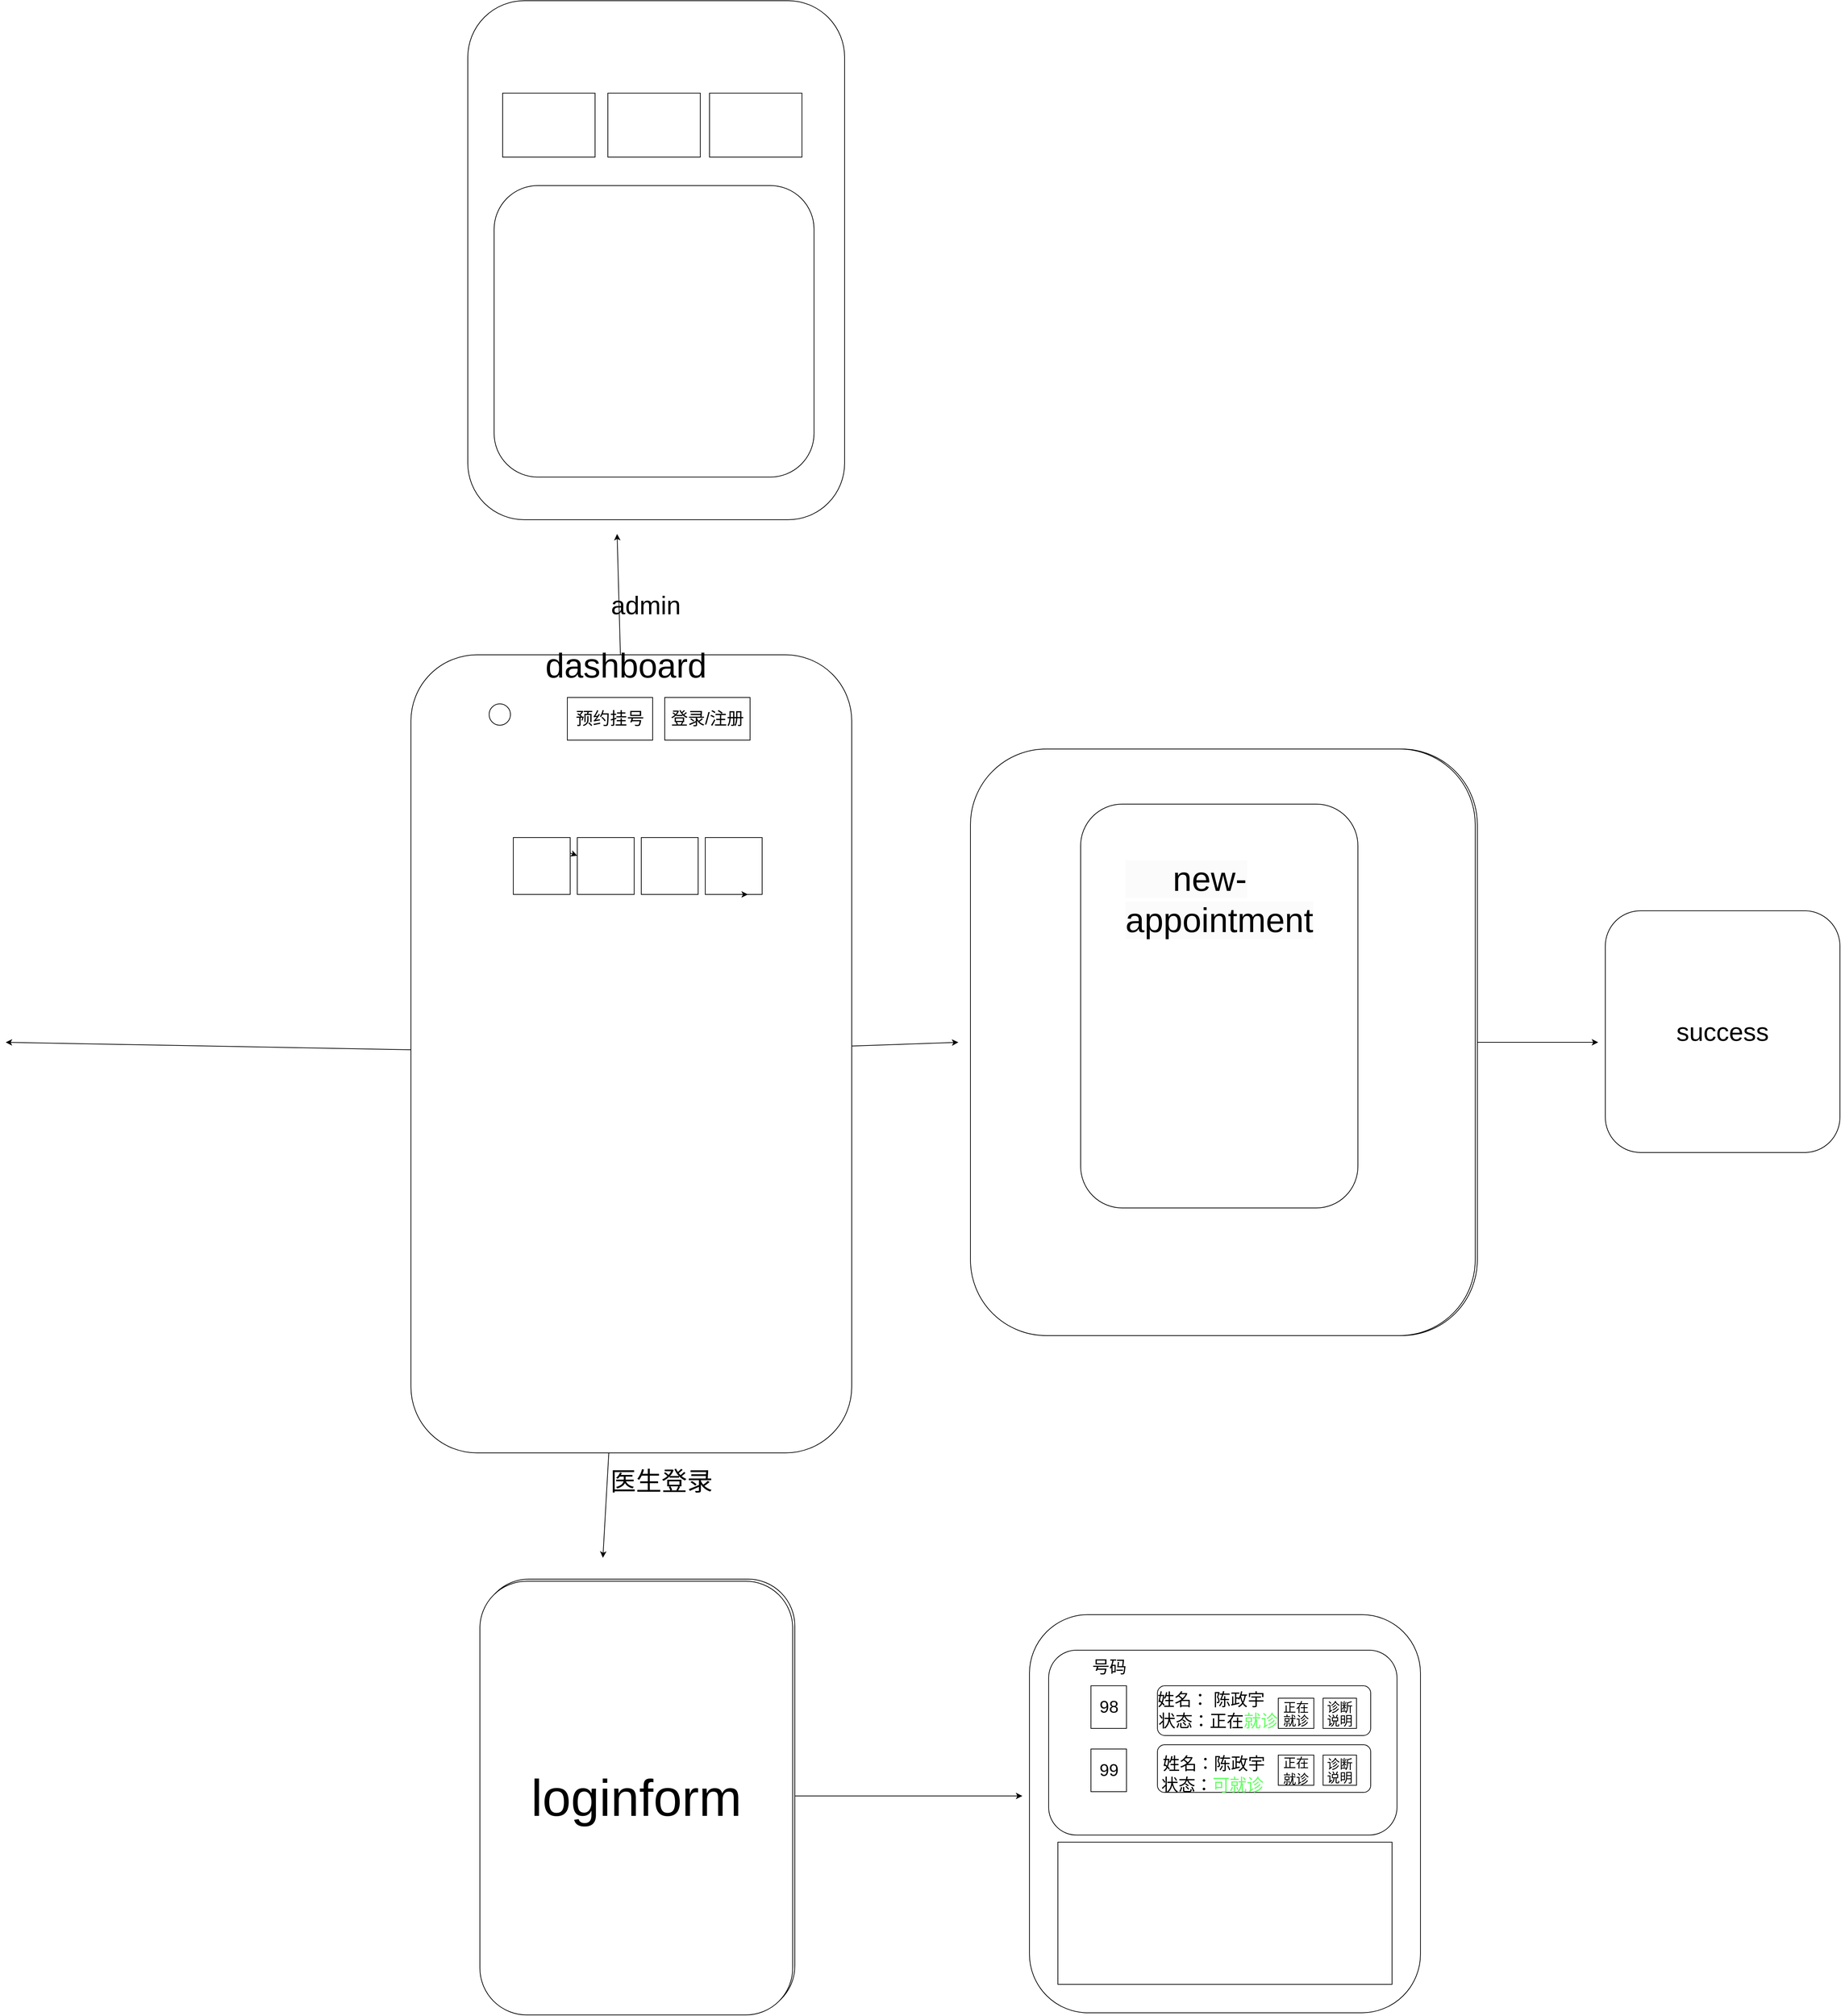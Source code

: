 <mxfile>
    <diagram id="zGYb7RIIhZ7ws5wGuFXv" name="第 1 页">
        <mxGraphModel dx="1818" dy="1657" grid="1" gridSize="10" guides="1" tooltips="1" connect="1" arrows="1" fold="1" page="1" pageScale="1" pageWidth="827" pageHeight="1169" math="0" shadow="0">
            <root>
                <mxCell id="0"/>
                <mxCell id="1" parent="0"/>
                <mxCell id="24" style="edgeStyle=none;html=1;" parent="1" source="2" edge="1">
                    <mxGeometry relative="1" as="geometry">
                        <mxPoint x="810" y="485" as="targetPoint"/>
                    </mxGeometry>
                </mxCell>
                <mxCell id="27" style="edgeStyle=none;html=1;fontSize=72;" parent="1" source="2" edge="1">
                    <mxGeometry relative="1" as="geometry">
                        <mxPoint x="310" y="1210" as="targetPoint"/>
                    </mxGeometry>
                </mxCell>
                <mxCell id="33" style="edgeStyle=none;html=1;fontSize=36;" parent="1" source="2" edge="1">
                    <mxGeometry relative="1" as="geometry">
                        <mxPoint x="330" y="-230" as="targetPoint"/>
                    </mxGeometry>
                </mxCell>
                <mxCell id="42" style="edgeStyle=none;html=1;fontSize=36;" parent="1" source="2" edge="1">
                    <mxGeometry relative="1" as="geometry">
                        <mxPoint x="-530" y="485" as="targetPoint"/>
                    </mxGeometry>
                </mxCell>
                <mxCell id="2" value="" style="rounded=1;whiteSpace=wrap;html=1;" parent="1" vertex="1">
                    <mxGeometry x="40" y="-60" width="620" height="1122.5" as="geometry"/>
                </mxCell>
                <mxCell id="17" value="" style="ellipse;whiteSpace=wrap;html=1;aspect=fixed;" parent="1" vertex="1">
                    <mxGeometry x="150" y="9" width="30" height="30" as="geometry"/>
                </mxCell>
                <mxCell id="18" value="" style="whiteSpace=wrap;html=1;aspect=fixed;" parent="1" vertex="1">
                    <mxGeometry x="274" y="197" width="80" height="80" as="geometry"/>
                </mxCell>
                <mxCell id="84" style="edgeStyle=none;html=1;exitX=0.25;exitY=0;exitDx=0;exitDy=0;fontSize=24;" parent="1" source="21" target="18" edge="1">
                    <mxGeometry relative="1" as="geometry"/>
                </mxCell>
                <mxCell id="21" value="" style="whiteSpace=wrap;html=1;aspect=fixed;" parent="1" vertex="1">
                    <mxGeometry x="184" y="197" width="80" height="80" as="geometry"/>
                </mxCell>
                <mxCell id="22" value="" style="whiteSpace=wrap;html=1;aspect=fixed;" parent="1" vertex="1">
                    <mxGeometry x="364" y="197" width="80" height="80" as="geometry"/>
                </mxCell>
                <mxCell id="23" value="" style="whiteSpace=wrap;html=1;aspect=fixed;" parent="1" vertex="1">
                    <mxGeometry x="454" y="197" width="80" height="80" as="geometry"/>
                </mxCell>
                <mxCell id="40" style="edgeStyle=none;html=1;fontSize=36;" parent="1" source="25" edge="1">
                    <mxGeometry relative="1" as="geometry">
                        <mxPoint x="1710" y="485" as="targetPoint"/>
                    </mxGeometry>
                </mxCell>
                <mxCell id="25" value="" style="rounded=1;whiteSpace=wrap;html=1;" parent="1" vertex="1">
                    <mxGeometry x="830" y="72.5" width="710" height="825" as="geometry"/>
                </mxCell>
                <mxCell id="26" value="&lt;font style=&quot;font-size: 72px;&quot;&gt;form&lt;/font&gt;" style="rounded=0;whiteSpace=wrap;html=1;" parent="1" vertex="1">
                    <mxGeometry x="1015" y="139" width="360" height="578" as="geometry"/>
                </mxCell>
                <mxCell id="30" style="edgeStyle=none;html=1;fontSize=36;" parent="1" source="28" edge="1">
                    <mxGeometry relative="1" as="geometry">
                        <mxPoint x="900" y="1545" as="targetPoint"/>
                    </mxGeometry>
                </mxCell>
                <mxCell id="28" value="loginform" style="rounded=1;whiteSpace=wrap;html=1;fontSize=72;" parent="1" vertex="1">
                    <mxGeometry x="140" y="1240" width="440" height="610" as="geometry"/>
                </mxCell>
                <mxCell id="29" value="&lt;font style=&quot;font-size: 36px;&quot;&gt;医生登录&lt;/font&gt;" style="text;html=1;align=center;verticalAlign=middle;resizable=0;points=[];autosize=1;strokeColor=none;fillColor=none;fontSize=72;" parent="1" vertex="1">
                    <mxGeometry x="307" y="1040" width="170" height="100" as="geometry"/>
                </mxCell>
                <mxCell id="31" value="" style="rounded=1;whiteSpace=wrap;html=1;fontSize=36;" parent="1" vertex="1">
                    <mxGeometry x="910" y="1290" width="550" height="560" as="geometry"/>
                </mxCell>
                <mxCell id="32" value="" style="rounded=1;whiteSpace=wrap;html=1;fontSize=36;" parent="1" vertex="1">
                    <mxGeometry x="937" y="1340" width="490" height="260" as="geometry"/>
                </mxCell>
                <mxCell id="34" value="" style="rounded=1;whiteSpace=wrap;html=1;fontSize=36;" parent="1" vertex="1">
                    <mxGeometry x="120" y="-980" width="530" height="730" as="geometry"/>
                </mxCell>
                <mxCell id="35" value="admin" style="text;html=1;align=center;verticalAlign=middle;resizable=0;points=[];autosize=1;strokeColor=none;fillColor=none;fontSize=36;" parent="1" vertex="1">
                    <mxGeometry x="310" y="-160" width="120" height="60" as="geometry"/>
                </mxCell>
                <mxCell id="36" value="" style="rounded=1;whiteSpace=wrap;html=1;fontSize=36;" parent="1" vertex="1">
                    <mxGeometry x="157" y="-720" width="450" height="410" as="geometry"/>
                </mxCell>
                <mxCell id="37" value="" style="rounded=0;whiteSpace=wrap;html=1;fontSize=36;" parent="1" vertex="1">
                    <mxGeometry x="169" y="-850" width="130" height="90" as="geometry"/>
                </mxCell>
                <mxCell id="38" value="" style="rounded=0;whiteSpace=wrap;html=1;fontSize=36;" parent="1" vertex="1">
                    <mxGeometry x="317" y="-850" width="130" height="90" as="geometry"/>
                </mxCell>
                <mxCell id="39" value="" style="rounded=0;whiteSpace=wrap;html=1;fontSize=36;" parent="1" vertex="1">
                    <mxGeometry x="460" y="-850" width="130" height="90" as="geometry"/>
                </mxCell>
                <mxCell id="41" value="success" style="rounded=1;whiteSpace=wrap;html=1;fontSize=36;" parent="1" vertex="1">
                    <mxGeometry x="1720" y="300" width="330" height="340" as="geometry"/>
                </mxCell>
                <mxCell id="44" style="edgeStyle=none;html=1;exitX=0.5;exitY=1;exitDx=0;exitDy=0;entryX=0.75;entryY=1;entryDx=0;entryDy=0;" parent="1" source="23" target="23" edge="1">
                    <mxGeometry relative="1" as="geometry"/>
                </mxCell>
                <mxCell id="47" value="loginform" style="rounded=1;whiteSpace=wrap;html=1;fontSize=72;" parent="1" vertex="1">
                    <mxGeometry x="137" y="1243" width="440" height="610" as="geometry"/>
                </mxCell>
                <mxCell id="49" value="" style="rounded=1;whiteSpace=wrap;html=1;fontSize=36;" parent="1" vertex="1">
                    <mxGeometry x="1090" y="1390" width="300" height="70" as="geometry"/>
                </mxCell>
                <mxCell id="50" value="&lt;font style=&quot;font-size: 72px;&quot;&gt;form&lt;/font&gt;" style="rounded=0;whiteSpace=wrap;html=1;" parent="1" vertex="1">
                    <mxGeometry x="1012" y="164" width="360" height="578" as="geometry"/>
                </mxCell>
                <mxCell id="51" value="" style="rounded=1;whiteSpace=wrap;html=1;" parent="1" vertex="1">
                    <mxGeometry x="827" y="72.5" width="710" height="825" as="geometry"/>
                </mxCell>
                <mxCell id="52" value="" style="rounded=1;whiteSpace=wrap;html=1;" parent="1" vertex="1">
                    <mxGeometry x="982" y="150" width="390" height="568" as="geometry"/>
                </mxCell>
                <mxCell id="54" value="&lt;span style=&quot;color: rgb(0, 0, 0); font-family: Helvetica; font-size: 48px; font-style: normal; font-variant-ligatures: normal; font-variant-caps: normal; font-weight: 400; letter-spacing: normal; orphans: 2; text-align: center; text-indent: 0px; text-transform: none; widows: 2; word-spacing: 0px; -webkit-text-stroke-width: 0px; background-color: rgb(251, 251, 251); text-decoration-thickness: initial; text-decoration-style: initial; text-decoration-color: initial; float: none; display: inline !important;&quot;&gt;&amp;nbsp; &amp;nbsp; &amp;nbsp;new-appointment&lt;/span&gt;" style="text;whiteSpace=wrap;html=1;fontSize=48;" parent="1" vertex="1">
                    <mxGeometry x="1042.5" y="220" width="245" height="184" as="geometry"/>
                </mxCell>
                <mxCell id="56" value="&lt;font style=&quot;font-size: 24px;&quot;&gt;号码&lt;/font&gt;" style="text;html=1;align=center;verticalAlign=middle;resizable=0;points=[];autosize=1;strokeColor=none;fillColor=none;fontSize=48;" parent="1" vertex="1">
                    <mxGeometry x="986.5" y="1320" width="70" height="70" as="geometry"/>
                </mxCell>
                <mxCell id="57" value="98" style="rounded=0;whiteSpace=wrap;html=1;fontSize=24;" parent="1" vertex="1">
                    <mxGeometry x="996.5" y="1390" width="50" height="60" as="geometry"/>
                </mxCell>
                <mxCell id="59" value="&lt;p style=&quot;line-height: 63%;&quot;&gt;&lt;font style=&quot;font-size: 18px;&quot;&gt;正在就诊&lt;/font&gt;&lt;/p&gt;" style="rounded=0;whiteSpace=wrap;html=1;fontSize=24;" parent="1" vertex="1">
                    <mxGeometry x="1260" y="1407.5" width="50" height="42.5" as="geometry"/>
                </mxCell>
                <mxCell id="60" value="&lt;p style=&quot;line-height: 70%;&quot;&gt;&lt;font style=&quot;font-size: 18px;&quot;&gt;诊断说明&lt;/font&gt;&lt;/p&gt;" style="rounded=0;whiteSpace=wrap;html=1;fontSize=24;" parent="1" vertex="1">
                    <mxGeometry x="1323" y="1407.5" width="47" height="42.5" as="geometry"/>
                </mxCell>
                <mxCell id="61" value="状态：正在&lt;font color=&quot;#66ff66&quot;&gt;就诊&lt;/font&gt;" style="text;html=1;align=center;verticalAlign=middle;resizable=0;points=[];autosize=1;strokeColor=none;fillColor=none;fontSize=24;" parent="1" vertex="1">
                    <mxGeometry x="1080" y="1420" width="190" height="40" as="geometry"/>
                </mxCell>
                <mxCell id="62" value="姓名： 陈政宇" style="text;html=1;align=center;verticalAlign=middle;resizable=0;points=[];autosize=1;strokeColor=none;fillColor=none;fontSize=24;" parent="1" vertex="1">
                    <mxGeometry x="1080" y="1390" width="170" height="40" as="geometry"/>
                </mxCell>
                <mxCell id="65" value="99" style="rounded=0;whiteSpace=wrap;html=1;fontSize=24;" parent="1" vertex="1">
                    <mxGeometry x="996.5" y="1479" width="50" height="60" as="geometry"/>
                </mxCell>
                <mxCell id="71" value="" style="rounded=1;whiteSpace=wrap;html=1;fontSize=24;fontColor=#66FF66;" parent="1" vertex="1">
                    <mxGeometry x="1090" y="1473" width="300" height="67" as="geometry"/>
                </mxCell>
                <mxCell id="69" value="状态：&lt;font color=&quot;#66ff66&quot;&gt;可就诊&lt;/font&gt;" style="text;html=1;align=center;verticalAlign=middle;resizable=0;points=[];autosize=1;strokeColor=none;fillColor=none;fontSize=24;" parent="1" vertex="1">
                    <mxGeometry x="1082" y="1510" width="170" height="40" as="geometry"/>
                </mxCell>
                <mxCell id="70" value="姓名：陈政宇" style="text;html=1;align=center;verticalAlign=middle;resizable=0;points=[];autosize=1;strokeColor=none;fillColor=none;fontSize=24;" parent="1" vertex="1">
                    <mxGeometry x="1084" y="1480" width="170" height="40" as="geometry"/>
                </mxCell>
                <mxCell id="72" value="&lt;p style=&quot;line-height: 83%;&quot;&gt;&lt;font style=&quot;font-size: 18px;&quot;&gt;正在就诊&lt;/font&gt;&lt;/p&gt;" style="rounded=0;whiteSpace=wrap;html=1;fontSize=24;" parent="1" vertex="1">
                    <mxGeometry x="1260" y="1487.5" width="50" height="42.5" as="geometry"/>
                </mxCell>
                <mxCell id="73" value="&lt;p style=&quot;line-height: 70%;&quot;&gt;&lt;font style=&quot;font-size: 18px;&quot;&gt;诊断说明&lt;/font&gt;&lt;/p&gt;" style="rounded=0;whiteSpace=wrap;html=1;fontSize=24;" parent="1" vertex="1">
                    <mxGeometry x="1323" y="1487.5" width="47" height="42.5" as="geometry"/>
                </mxCell>
                <mxCell id="74" value="" style="rounded=0;whiteSpace=wrap;html=1;fontSize=18;fontColor=#66FF66;" parent="1" vertex="1">
                    <mxGeometry x="950" y="1610" width="470" height="200" as="geometry"/>
                </mxCell>
                <mxCell id="78" value="&lt;font style=&quot;font-size: 48px;&quot;&gt;dashboard&lt;/font&gt;" style="text;html=1;align=center;verticalAlign=middle;resizable=0;points=[];autosize=1;strokeColor=none;fillColor=none;" parent="1" vertex="1">
                    <mxGeometry x="217" y="-80" width="250" height="70" as="geometry"/>
                </mxCell>
                <mxCell id="80" value="预约挂号" style="rounded=0;whiteSpace=wrap;html=1;fontSize=24;" parent="1" vertex="1">
                    <mxGeometry x="260" width="120" height="60" as="geometry"/>
                </mxCell>
                <mxCell id="81" value="登录/注册" style="rounded=0;whiteSpace=wrap;html=1;fontSize=24;" parent="1" vertex="1">
                    <mxGeometry x="397" width="120" height="60" as="geometry"/>
                </mxCell>
            </root>
        </mxGraphModel>
    </diagram>
</mxfile>